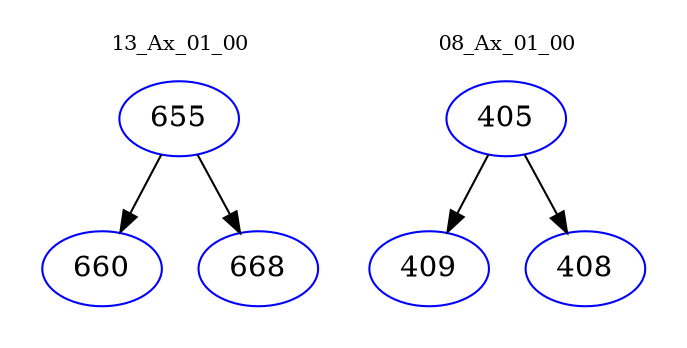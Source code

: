 digraph{
subgraph cluster_0 {
color = white
label = "13_Ax_01_00";
fontsize=10;
T0_655 [label="655", color="blue"]
T0_655 -> T0_660 [color="black"]
T0_660 [label="660", color="blue"]
T0_655 -> T0_668 [color="black"]
T0_668 [label="668", color="blue"]
}
subgraph cluster_1 {
color = white
label = "08_Ax_01_00";
fontsize=10;
T1_405 [label="405", color="blue"]
T1_405 -> T1_409 [color="black"]
T1_409 [label="409", color="blue"]
T1_405 -> T1_408 [color="black"]
T1_408 [label="408", color="blue"]
}
}

